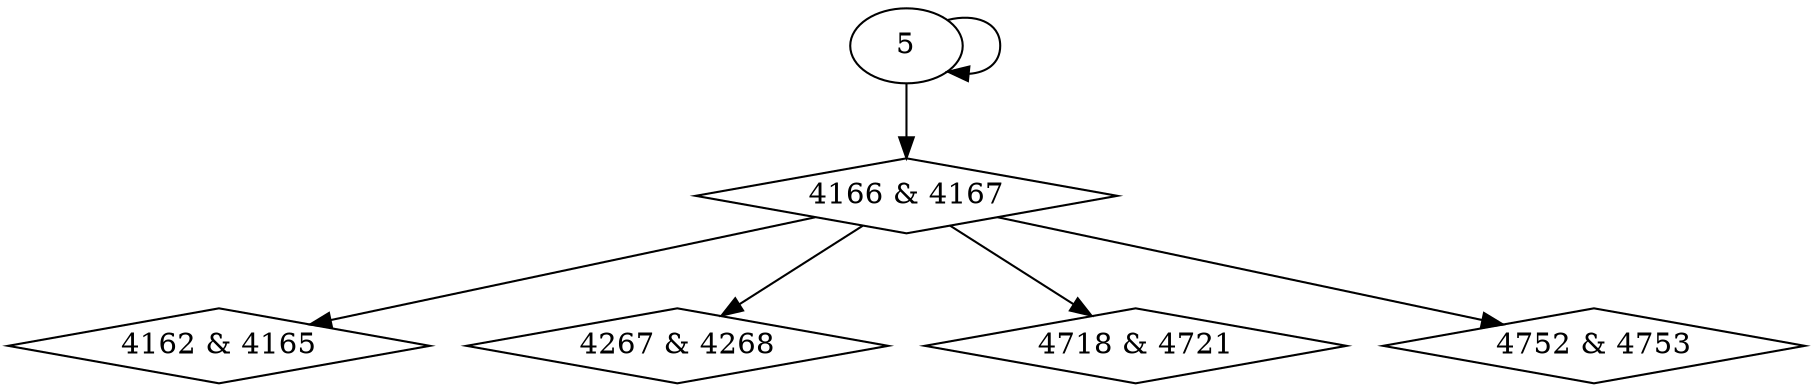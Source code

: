 digraph {
0 [label = "4162 & 4165", shape = diamond];
1 [label = "4166 & 4167", shape = diamond];
2 [label = "4267 & 4268", shape = diamond];
3 [label = "4718 & 4721", shape = diamond];
4 [label = "4752 & 4753", shape = diamond];
1 -> 0;
5 -> 1;
1 -> 2;
1 -> 3;
1 -> 4;
5 -> 5;
}
